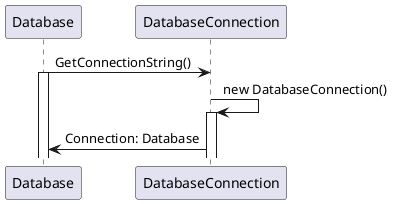 @startuml SingletonSequenceDiagram

Database -> DatabaseConnection: GetConnectionString()
activate Database
DatabaseConnection -> DatabaseConnection: new DatabaseConnection()
activate DatabaseConnection

DatabaseConnection -> Database: Connection: Database

@enduml